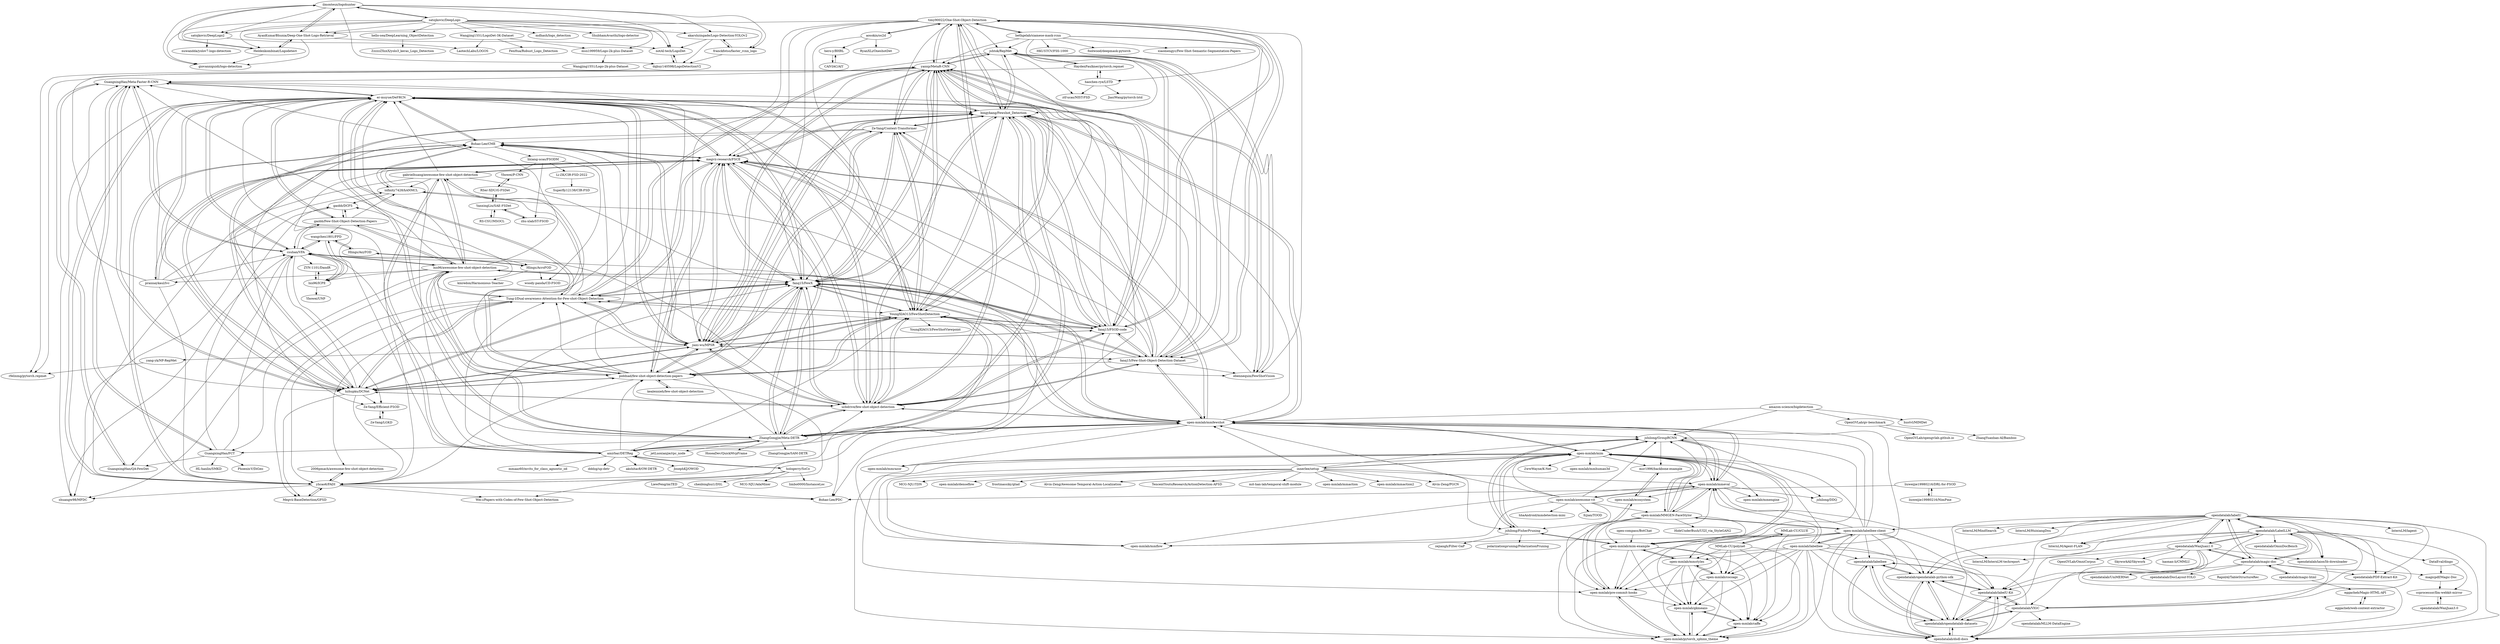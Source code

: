 digraph G {
"ilmonteux/logohunter" -> "AyanKumarBhunia/Deep-One-Shot-Logo-Retrieval"
"ilmonteux/logohunter" -> "satojkovic/DeepLogo2"
"ilmonteux/logohunter" -> "Heldenkombinat/Logodetect"
"ilmonteux/logohunter" -> "satojkovic/DeepLogo"
"ilmonteux/logohunter" -> "akarshzingade/Logo-Detection-YOLOv2"
"ilmonteux/logohunter" -> "notAI-tech/LogoDet"
"ilmonteux/logohunter" -> "dqhuy140598/LogoDetectionV2"
"ilmonteux/logohunter" -> "franckfotso/faster_rcnn_logo"
"ilmonteux/logohunter" -> "giovanniguidi/logo-detection"
"HaydenFaulkner/pytorch.repmet" -> "rfelixmg/pytorch.repmet"
"HaydenFaulkner/pytorch.repmet" -> "jshtok/RepMet"
"HaydenFaulkner/pytorch.repmet" -> "haochen-rye/LSTD"
"hello-sea/DeepLearning_ObjectDetection" -> "ZzzzzZXxxX/yolo3_keras_Logo_Detection"
"bethgelab/siamese-mask-rcnn" -> "yanxp/MetaR-CNN"
"bethgelab/siamese-mask-rcnn" -> "timy90022/One-Shot-Object-Detection"
"bethgelab/siamese-mask-rcnn" -> "fanq15/Few-Shot-Object-Detection-Dataset"
"bethgelab/siamese-mask-rcnn" -> "HKUSTCV/FSS-1000" ["e"=1]
"bethgelab/siamese-mask-rcnn" -> "bingykang/Fewshot_Detection"
"bethgelab/siamese-mask-rcnn" -> "haochen-rye/LSTD"
"bethgelab/siamese-mask-rcnn" -> "foolwood/deepmask-pytorch" ["e"=1]
"bethgelab/siamese-mask-rcnn" -> "xiaomengyc/Few-Shot-Semantic-Segmentation-Papers" ["e"=1]
"bethgelab/siamese-mask-rcnn" -> "jshtok/RepMet"
"akarshzingade/Logo-Detection-YOLOv2" -> "franckfotso/faster_rcnn_logo"
"akarshzingade/Logo-Detection-YOLOv2" -> "dqhuy140598/LogoDetectionV2"
"akarshzingade/Logo-Detection-YOLOv2" -> "notAI-tech/LogoDet"
"haochen-rye/LSTD" -> "JiasiWang/pytorch-lstd"
"haochen-rye/LSTD" -> "HaydenFaulkner/pytorch.repmet"
"haochen-rye/LSTD" -> "ztf-ucas/NIST-FSD"
"AyanKumarBhunia/Deep-One-Shot-Logo-Retrieval" -> "giovanniguidi/logo-detection"
"AyanKumarBhunia/Deep-One-Shot-Logo-Retrieval" -> "Heldenkombinat/Logodetect"
"AyanKumarBhunia/Deep-One-Shot-Logo-Retrieval" -> "ilmonteux/logohunter"
"AyanKumarBhunia/Deep-One-Shot-Logo-Retrieval" -> "notAI-tech/LogoDet"
"jshtok/RepMet" -> "HaydenFaulkner/pytorch.repmet"
"jshtok/RepMet" -> "fanq15/Few-Shot-Object-Detection-Dataset"
"jshtok/RepMet" -> "yanxp/MetaR-CNN"
"jshtok/RepMet" -> "ebennequin/FewShotVision"
"jshtok/RepMet" -> "bingykang/Fewshot_Detection"
"jshtok/RepMet" -> "rfelixmg/pytorch.repmet"
"jshtok/RepMet" -> "fanq15/FSOD-code"
"jshtok/RepMet" -> "ztf-ucas/NIST-FSD"
"Wangjing1551/LogoDet-3K-Dataset" -> "LaotechLabs/LOGOS"
"Wangjing1551/LogoDet-3K-Dataset" -> "msn199959/Logo-2k-plus-Dataset"
"Wangjing1551/LogoDet-3K-Dataset" -> "FenHua/Robust_Logo_Detection" ["e"=1]
"ucbdrive/few-shot-object-detection" -> "bingykang/Fewshot_Detection"
"ucbdrive/few-shot-object-detection" -> "megvii-research/FSCE"
"ucbdrive/few-shot-object-detection" -> "fanq15/FewX"
"ucbdrive/few-shot-object-detection" -> "YoungXIAO13/FewShotDetection"
"ucbdrive/few-shot-object-detection" -> "yanxp/MetaR-CNN"
"ucbdrive/few-shot-object-detection" -> "er-muyue/DeFRCN"
"ucbdrive/few-shot-object-detection" -> "fanq15/Few-Shot-Object-Detection-Dataset"
"ucbdrive/few-shot-object-detection" -> "ZhangGongjie/Meta-DETR"
"ucbdrive/few-shot-object-detection" -> "open-mmlab/mmfewshot"
"ucbdrive/few-shot-object-detection" -> "fanq15/FSOD-code"
"ucbdrive/few-shot-object-detection" -> "jiaxi-wu/MPSR"
"ucbdrive/few-shot-object-detection" -> "hzhupku/DCNet"
"ucbdrive/few-shot-object-detection" -> "piddnad/few-shot-object-detection-papers"
"ucbdrive/few-shot-object-detection" -> "timy90022/One-Shot-Object-Detection"
"ucbdrive/few-shot-object-detection" -> "csuhan/VFA"
"Heldenkombinat/Logodetect" -> "AyanKumarBhunia/Deep-One-Shot-Logo-Retrieval"
"Heldenkombinat/Logodetect" -> "giovanniguidi/logo-detection"
"Heldenkombinat/Logodetect" -> "ilmonteux/logohunter"
"fanq15/Few-Shot-Object-Detection-Dataset" -> "fanq15/FSOD-code"
"fanq15/Few-Shot-Object-Detection-Dataset" -> "bingykang/Fewshot_Detection"
"fanq15/Few-Shot-Object-Detection-Dataset" -> "fanq15/FewX"
"fanq15/Few-Shot-Object-Detection-Dataset" -> "yanxp/MetaR-CNN"
"fanq15/Few-Shot-Object-Detection-Dataset" -> "jshtok/RepMet"
"fanq15/Few-Shot-Object-Detection-Dataset" -> "jiaxi-wu/MPSR"
"fanq15/Few-Shot-Object-Detection-Dataset" -> "ucbdrive/few-shot-object-detection"
"fanq15/Few-Shot-Object-Detection-Dataset" -> "timy90022/One-Shot-Object-Detection"
"fanq15/Few-Shot-Object-Detection-Dataset" -> "YoungXIAO13/FewShotDetection"
"fanq15/Few-Shot-Object-Detection-Dataset" -> "megvii-research/FSCE"
"fanq15/Few-Shot-Object-Detection-Dataset" -> "er-muyue/DeFRCN"
"fanq15/Few-Shot-Object-Detection-Dataset" -> "Ze-Yang/Context-Transformer"
"fanq15/Few-Shot-Object-Detection-Dataset" -> "piddnad/few-shot-object-detection-papers"
"fanq15/Few-Shot-Object-Detection-Dataset" -> "open-mmlab/mmfewshot"
"fanq15/Few-Shot-Object-Detection-Dataset" -> "ebennequin/FewShotVision"
"bingykang/Fewshot_Detection" -> "ucbdrive/few-shot-object-detection"
"bingykang/Fewshot_Detection" -> "fanq15/Few-Shot-Object-Detection-Dataset"
"bingykang/Fewshot_Detection" -> "yanxp/MetaR-CNN"
"bingykang/Fewshot_Detection" -> "fanq15/FewX"
"bingykang/Fewshot_Detection" -> "fanq15/FSOD-code"
"bingykang/Fewshot_Detection" -> "jiaxi-wu/MPSR"
"bingykang/Fewshot_Detection" -> "YoungXIAO13/FewShotDetection"
"bingykang/Fewshot_Detection" -> "megvii-research/FSCE"
"bingykang/Fewshot_Detection" -> "er-muyue/DeFRCN"
"bingykang/Fewshot_Detection" -> "Ze-Yang/Context-Transformer"
"bingykang/Fewshot_Detection" -> "jshtok/RepMet"
"bingykang/Fewshot_Detection" -> "hzhupku/DCNet"
"bingykang/Fewshot_Detection" -> "timy90022/One-Shot-Object-Detection"
"bingykang/Fewshot_Detection" -> "ZhangGongjie/Meta-DETR"
"bingykang/Fewshot_Detection" -> "open-mmlab/mmfewshot"
"fanq15/FewX" -> "fanq15/FSOD-code"
"fanq15/FewX" -> "fanq15/Few-Shot-Object-Detection-Dataset"
"fanq15/FewX" -> "YoungXIAO13/FewShotDetection"
"fanq15/FewX" -> "bingykang/Fewshot_Detection"
"fanq15/FewX" -> "ucbdrive/few-shot-object-detection"
"fanq15/FewX" -> "ZhangGongjie/Meta-DETR"
"fanq15/FewX" -> "jiaxi-wu/MPSR"
"fanq15/FewX" -> "yanxp/MetaR-CNN"
"fanq15/FewX" -> "megvii-research/FSCE"
"fanq15/FewX" -> "er-muyue/DeFRCN"
"fanq15/FewX" -> "Tung-I/Dual-awareness-Attention-for-Few-shot-Object-Detection"
"fanq15/FewX" -> "hzhupku/DCNet"
"fanq15/FewX" -> "piddnad/few-shot-object-detection-papers"
"fanq15/FewX" -> "open-mmlab/mmfewshot"
"fanq15/FewX" -> "Ze-Yang/Context-Transformer"
"timy90022/One-Shot-Object-Detection" -> "aosokin/os2d"
"timy90022/One-Shot-Object-Detection" -> "yanxp/MetaR-CNN"
"timy90022/One-Shot-Object-Detection" -> "fanq15/Few-Shot-Object-Detection-Dataset"
"timy90022/One-Shot-Object-Detection" -> "bingykang/Fewshot_Detection"
"timy90022/One-Shot-Object-Detection" -> "fanq15/FSOD-code"
"timy90022/One-Shot-Object-Detection" -> "ucbdrive/few-shot-object-detection"
"timy90022/One-Shot-Object-Detection" -> "fanq15/FewX"
"timy90022/One-Shot-Object-Detection" -> "jshtok/RepMet"
"timy90022/One-Shot-Object-Detection" -> "jiaxi-wu/MPSR"
"timy90022/One-Shot-Object-Detection" -> "AyanKumarBhunia/Deep-One-Shot-Logo-Retrieval"
"timy90022/One-Shot-Object-Detection" -> "YoungXIAO13/FewShotDetection"
"timy90022/One-Shot-Object-Detection" -> "bethgelab/siamese-mask-rcnn"
"timy90022/One-Shot-Object-Detection" -> "megvii-research/FSCE"
"timy90022/One-Shot-Object-Detection" -> "Ze-Yang/Context-Transformer"
"timy90022/One-Shot-Object-Detection" -> "ebennequin/FewShotVision"
"msn199959/Logo-2k-plus-Dataset" -> "Wangjing1551/Logo-2k-plus-Dataset"
"YoungXIAO13/FewShotDetection" -> "jiaxi-wu/MPSR"
"YoungXIAO13/FewShotDetection" -> "fanq15/FewX"
"YoungXIAO13/FewShotDetection" -> "yanxp/MetaR-CNN"
"YoungXIAO13/FewShotDetection" -> "YoungXIAO13/FewShotViewpoint" ["e"=1]
"YoungXIAO13/FewShotDetection" -> "hzhupku/DCNet"
"YoungXIAO13/FewShotDetection" -> "ucbdrive/few-shot-object-detection"
"YoungXIAO13/FewShotDetection" -> "bingykang/Fewshot_Detection"
"YoungXIAO13/FewShotDetection" -> "er-muyue/DeFRCN"
"YoungXIAO13/FewShotDetection" -> "Tung-I/Dual-awareness-Attention-for-Few-shot-Object-Detection"
"YoungXIAO13/FewShotDetection" -> "fanq15/FSOD-code"
"YoungXIAO13/FewShotDetection" -> "piddnad/few-shot-object-detection-papers"
"YoungXIAO13/FewShotDetection" -> "megvii-research/FSCE"
"YoungXIAO13/FewShotDetection" -> "Ze-Yang/Context-Transformer"
"YoungXIAO13/FewShotDetection" -> "yhcao6/FADI"
"YoungXIAO13/FewShotDetection" -> "ZhangGongjie/Meta-DETR"
"innerlee/setup" -> "open-mmlab/denseflow" ["e"=1]
"innerlee/setup" -> "open-mmlab/mim"
"innerlee/setup" -> "open-mmlab/mmaction" ["e"=1]
"innerlee/setup" -> "jshilong/FisherPruning"
"innerlee/setup" -> "open-mmlab/mmeval"
"innerlee/setup" -> "open-mmlab/mmaction2" ["e"=1]
"innerlee/setup" -> "jshilong/GroupRCNN"
"innerlee/setup" -> "Alvin-Zeng/PGCN" ["e"=1]
"innerlee/setup" -> "MCG-NJU/TDN" ["e"=1]
"innerlee/setup" -> "open-mmlab/mmfewshot"
"innerlee/setup" -> "open-mmlab/mmflow" ["e"=1]
"innerlee/setup" -> "frostinassiky/gtad" ["e"=1]
"innerlee/setup" -> "Alvin-Zeng/Awesome-Temporal-Action-Localization" ["e"=1]
"innerlee/setup" -> "TencentYoutuResearch/ActionDetection-AFSD" ["e"=1]
"innerlee/setup" -> "mit-han-lab/temporal-shift-module" ["e"=1]
"ebennequin/FewShotVision" -> "jshtok/RepMet"
"ebennequin/FewShotVision" -> "yanxp/MetaR-CNN"
"ebennequin/FewShotVision" -> "bingykang/Fewshot_Detection"
"aosokin/os2d" -> "timy90022/One-Shot-Object-Detection"
"aosokin/os2d" -> "RyanXLi/OneshotDet"
"aosokin/os2d" -> "hero-y/BHRL"
"aosokin/os2d" -> "fanq15/FewX"
"Ze-Yang/Efficient-FSOD" -> "Ze-Yang/LGKD"
"fanq15/FSOD-code" -> "fanq15/Few-Shot-Object-Detection-Dataset"
"fanq15/FSOD-code" -> "fanq15/FewX"
"fanq15/FSOD-code" -> "bingykang/Fewshot_Detection"
"fanq15/FSOD-code" -> "jiaxi-wu/MPSR"
"fanq15/FSOD-code" -> "YoungXIAO13/FewShotDetection"
"fanq15/FSOD-code" -> "yanxp/MetaR-CNN"
"fanq15/FSOD-code" -> "ucbdrive/few-shot-object-detection"
"fanq15/FSOD-code" -> "Ze-Yang/Context-Transformer"
"fanq15/FSOD-code" -> "jshtok/RepMet"
"fanq15/FSOD-code" -> "timy90022/One-Shot-Object-Detection"
"fanq15/FSOD-code" -> "megvii-research/FSCE"
"fanq15/FSOD-code" -> "Tung-I/Dual-awareness-Attention-for-Few-shot-Object-Detection"
"fanq15/FSOD-code" -> "ebennequin/FewShotVision"
"fanq15/FSOD-code" -> "er-muyue/DeFRCN"
"notAI-tech/LogoDet" -> "dqhuy140598/LogoDetectionV2"
"Ze-Yang/Context-Transformer" -> "jiaxi-wu/MPSR"
"Ze-Yang/Context-Transformer" -> "Ze-Yang/Efficient-FSOD"
"Ze-Yang/Context-Transformer" -> "YoungXIAO13/FewShotDetection"
"Ze-Yang/Context-Transformer" -> "yanxp/MetaR-CNN"
"Ze-Yang/Context-Transformer" -> "bingykang/Fewshot_Detection"
"Ze-Yang/Context-Transformer" -> "fanq15/FSOD-code"
"Ze-Yang/Context-Transformer" -> "piddnad/few-shot-object-detection-papers"
"Ze-Yang/Context-Transformer" -> "fanq15/FewX"
"Ze-Yang/Context-Transformer" -> "Bohao-Lee/CME"
"yanxp/MetaR-CNN" -> "bingykang/Fewshot_Detection"
"yanxp/MetaR-CNN" -> "jiaxi-wu/MPSR"
"yanxp/MetaR-CNN" -> "YoungXIAO13/FewShotDetection"
"yanxp/MetaR-CNN" -> "fanq15/Few-Shot-Object-Detection-Dataset"
"yanxp/MetaR-CNN" -> "fanq15/FewX"
"yanxp/MetaR-CNN" -> "jshtok/RepMet"
"yanxp/MetaR-CNN" -> "ucbdrive/few-shot-object-detection"
"yanxp/MetaR-CNN" -> "Ze-Yang/Context-Transformer"
"yanxp/MetaR-CNN" -> "timy90022/One-Shot-Object-Detection"
"yanxp/MetaR-CNN" -> "fanq15/FSOD-code"
"yanxp/MetaR-CNN" -> "Tung-I/Dual-awareness-Attention-for-Few-shot-Object-Detection"
"yanxp/MetaR-CNN" -> "ebennequin/FewShotVision"
"yanxp/MetaR-CNN" -> "megvii-research/FSCE"
"yanxp/MetaR-CNN" -> "hzhupku/DCNet"
"yanxp/MetaR-CNN" -> "GuangxingHan/Meta-Faster-R-CNN"
"jiaxi-wu/MPSR" -> "Bohao-Lee/CME"
"jiaxi-wu/MPSR" -> "YoungXIAO13/FewShotDetection"
"jiaxi-wu/MPSR" -> "Ze-Yang/Context-Transformer"
"jiaxi-wu/MPSR" -> "yanxp/MetaR-CNN"
"jiaxi-wu/MPSR" -> "er-muyue/DeFRCN"
"jiaxi-wu/MPSR" -> "Tung-I/Dual-awareness-Attention-for-Few-shot-Object-Detection"
"jiaxi-wu/MPSR" -> "bingykang/Fewshot_Detection"
"jiaxi-wu/MPSR" -> "fanq15/FSOD-code"
"jiaxi-wu/MPSR" -> "hzhupku/DCNet"
"jiaxi-wu/MPSR" -> "fanq15/FewX"
"jiaxi-wu/MPSR" -> "megvii-research/FSCE"
"jiaxi-wu/MPSR" -> "fanq15/Few-Shot-Object-Detection-Dataset"
"jiaxi-wu/MPSR" -> "piddnad/few-shot-object-detection-papers"
"jiaxi-wu/MPSR" -> "ucbdrive/few-shot-object-detection"
"jiaxi-wu/MPSR" -> "yang-yk/NP-RepMet"
"open-mmlab/caffe" -> "open-mmlab/gkmeans"
"open-mmlab/caffe" -> "open-mmlab/pytorch_sphinx_theme"
"dqhuy140598/LogoDetectionV2" -> "notAI-tech/LogoDet"
"open-mmlab/cocoapi" -> "open-mmlab/gkmeans"
"open-mmlab/cocoapi" -> "open-mmlab/pytorch_sphinx_theme"
"open-mmlab/cocoapi" -> "open-mmlab/caffe"
"open-mmlab/cocoapi" -> "open-mmlab/mmstyles"
"open-mmlab/cocoapi" -> "open-mmlab/pre-commit-hooks"
"ZhangGongjie/Meta-DETR" -> "er-muyue/DeFRCN"
"ZhangGongjie/Meta-DETR" -> "fanq15/FewX"
"ZhangGongjie/Meta-DETR" -> "megvii-research/FSCE"
"ZhangGongjie/Meta-DETR" -> "ucbdrive/few-shot-object-detection"
"ZhangGongjie/Meta-DETR" -> "HoseaDev/QuickMvpFrame" ["e"=1]
"ZhangGongjie/Meta-DETR" -> "YoungXIAO13/FewShotDetection"
"ZhangGongjie/Meta-DETR" -> "ZhangGongjie/SAM-DETR" ["e"=1]
"ZhangGongjie/Meta-DETR" -> "lxn96/awesome-few-shot-object-detection"
"ZhangGongjie/Meta-DETR" -> "jetLuoxianjie/rpc_node" ["e"=1]
"ZhangGongjie/Meta-DETR" -> "GuangxingHan/FCT"
"ZhangGongjie/Meta-DETR" -> "bingykang/Fewshot_Detection"
"ZhangGongjie/Meta-DETR" -> "Tung-I/Dual-awareness-Attention-for-Few-shot-Object-Detection"
"ZhangGongjie/Meta-DETR" -> "open-mmlab/mmfewshot"
"ZhangGongjie/Meta-DETR" -> "csuhan/VFA"
"ZhangGongjie/Meta-DETR" -> "amirbar/DETReg"
"satojkovic/DeepLogo" -> "ilmonteux/logohunter"
"satojkovic/DeepLogo" -> "akarshzingade/Logo-Detection-YOLOv2"
"satojkovic/DeepLogo" -> "mdhash/logo_detection"
"satojkovic/DeepLogo" -> "satojkovic/DeepLogo2"
"satojkovic/DeepLogo" -> "franckfotso/faster_rcnn_logo"
"satojkovic/DeepLogo" -> "Wangjing1551/LogoDet-3K-Dataset"
"satojkovic/DeepLogo" -> "Heldenkombinat/Logodetect"
"satojkovic/DeepLogo" -> "AyanKumarBhunia/Deep-One-Shot-Logo-Retrieval"
"satojkovic/DeepLogo" -> "msn199959/Logo-2k-plus-Dataset"
"satojkovic/DeepLogo" -> "ShubhamAvasthi/logo-detector"
"satojkovic/DeepLogo" -> "hello-sea/DeepLearning_ObjectDetection"
"satojkovic/DeepLogo" -> "notAI-tech/LogoDet"
"satojkovic/DeepLogo" -> "giovanniguidi/logo-detection"
"jshilong/FisherPruning" -> "open-mmlab/mim-example"
"jshilong/FisherPruning" -> "jshilong/GroupRCNN"
"jshilong/FisherPruning" -> "open-mmlab/mim"
"jshilong/FisherPruning" -> "zejiangh/Filter-GaP"
"jshilong/FisherPruning" -> "polarizationpruning/PolarizationPruning" ["e"=1]
"megvii-research/FSCE" -> "er-muyue/DeFRCN"
"megvii-research/FSCE" -> "hzhupku/DCNet"
"megvii-research/FSCE" -> "ucbdrive/few-shot-object-detection"
"megvii-research/FSCE" -> "Bohao-Lee/CME"
"megvii-research/FSCE" -> "fanq15/FewX"
"megvii-research/FSCE" -> "jiaxi-wu/MPSR"
"megvii-research/FSCE" -> "piddnad/few-shot-object-detection-papers"
"megvii-research/FSCE" -> "bingykang/Fewshot_Detection"
"megvii-research/FSCE" -> "Tung-I/Dual-awareness-Attention-for-Few-shot-Object-Detection"
"megvii-research/FSCE" -> "yhcao6/FADI"
"megvii-research/FSCE" -> "open-mmlab/mmfewshot"
"megvii-research/FSCE" -> "ZhangGongjie/Meta-DETR"
"megvii-research/FSCE" -> "YoungXIAO13/FewShotDetection"
"megvii-research/FSCE" -> "prannaykaul/lvc"
"megvii-research/FSCE" -> "gabrielhuang/awesome-few-shot-object-detection"
"amirbar/DETReg" -> "er-muyue/DeFRCN"
"amirbar/DETReg" -> "gabrielhuang/awesome-few-shot-object-detection"
"amirbar/DETReg" -> "hologerry/SoCo"
"amirbar/DETReg" -> "ZhangGongjie/Meta-DETR"
"amirbar/DETReg" -> "megvii-research/FSCE"
"amirbar/DETReg" -> "mmaaz60/mvits_for_class_agnostic_od" ["e"=1]
"amirbar/DETReg" -> "dddzg/up-detr" ["e"=1]
"amirbar/DETReg" -> "fanq15/FewX"
"amirbar/DETReg" -> "Tung-I/Dual-awareness-Attention-for-Few-shot-Object-Detection"
"amirbar/DETReg" -> "piddnad/few-shot-object-detection-papers"
"amirbar/DETReg" -> "akshitac8/OW-DETR" ["e"=1]
"amirbar/DETReg" -> "JosephKJ/OWOD" ["e"=1]
"amirbar/DETReg" -> "ucbdrive/few-shot-object-detection"
"amirbar/DETReg" -> "open-mmlab/mmfewshot"
"amirbar/DETReg" -> "YoungXIAO13/FewShotDetection"
"open-mmlab/mim" -> "jshilong/FisherPruning"
"open-mmlab/mim" -> "open-mmlab/mim-example"
"open-mmlab/mim" -> "open-mmlab/mmfewshot"
"open-mmlab/mim" -> "open-mmlab/mmeval"
"open-mmlab/mim" -> "jshilong/GroupRCNN"
"open-mmlab/mim" -> "open-mmlab/mmflow" ["e"=1]
"open-mmlab/mim" -> "open-mmlab/MMGEN-FaceStylor"
"open-mmlab/mim" -> "open-mmlab/pre-commit-hooks"
"open-mmlab/mim" -> "ZwwWayne/K-Net" ["e"=1]
"open-mmlab/mim" -> "open-mmlab/mmhuman3d" ["e"=1]
"open-mmlab/mim" -> "open-mmlab/mmengine" ["e"=1]
"open-mmlab/mim" -> "open-mmlab/pytorch_sphinx_theme"
"open-mmlab/mim" -> "open-mmlab/mmrazor" ["e"=1]
"open-mmlab/mim" -> "mzr1996/backbone-example"
"open-mmlab/mim" -> "innerlee/setup"
"er-muyue/DeFRCN" -> "megvii-research/FSCE"
"er-muyue/DeFRCN" -> "Tung-I/Dual-awareness-Attention-for-Few-shot-Object-Detection"
"er-muyue/DeFRCN" -> "yhcao6/FADI"
"er-muyue/DeFRCN" -> "Bohao-Lee/CME"
"er-muyue/DeFRCN" -> "jiaxi-wu/MPSR"
"er-muyue/DeFRCN" -> "csuhan/VFA"
"er-muyue/DeFRCN" -> "hzhupku/DCNet"
"er-muyue/DeFRCN" -> "ZhangGongjie/Meta-DETR"
"er-muyue/DeFRCN" -> "fanq15/FewX"
"er-muyue/DeFRCN" -> "YoungXIAO13/FewShotDetection"
"er-muyue/DeFRCN" -> "gaobb/Few-Shot-Object-Detection-Papers"
"er-muyue/DeFRCN" -> "shuangw98/MFDC"
"er-muyue/DeFRCN" -> "GuangxingHan/Meta-Faster-R-CNN"
"er-muyue/DeFRCN" -> "bingykang/Fewshot_Detection"
"er-muyue/DeFRCN" -> "ucbdrive/few-shot-object-detection"
"Megvii-BaseDetection/GFSD" -> "yhcao6/FADI"
"Bohao-Lee/CME" -> "jiaxi-wu/MPSR"
"Bohao-Lee/CME" -> "er-muyue/DeFRCN"
"Bohao-Lee/CME" -> "yhcao6/FADI"
"Bohao-Lee/CME" -> "hzhupku/DCNet"
"Bohao-Lee/CME" -> "infinity7428/hANMCL"
"Bohao-Lee/CME" -> "megvii-research/FSCE"
"Bohao-Lee/CME" -> "lixiang-ucas/FSODM"
"lixiang-ucas/FSODM" -> "Li-ZK/CIR-FSD-2022"
"lixiang-ucas/FSODM" -> "Ybowei/P-CNN"
"lixiang-ucas/FSODM" -> "woody-panda/CD-FSOD"
"lixiang-ucas/FSODM" -> "zhu-xlab/ST-FSOD"
"yang-yk/NP-RepMet" -> "rfelixmg/pytorch.repmet"
"satojkovic/DeepLogo2" -> "LaotechLabs/LOGOS"
"satojkovic/DeepLogo2" -> "nuwandda/yolov7-logo-detection"
"hzhupku/DCNet" -> "megvii-research/FSCE"
"hzhupku/DCNet" -> "YoungXIAO13/FewShotDetection"
"hzhupku/DCNet" -> "er-muyue/DeFRCN"
"hzhupku/DCNet" -> "Bohao-Lee/CME"
"hzhupku/DCNet" -> "Tung-I/Dual-awareness-Attention-for-Few-shot-Object-Detection"
"hzhupku/DCNet" -> "jiaxi-wu/MPSR"
"hzhupku/DCNet" -> "GuangxingHan/Meta-Faster-R-CNN"
"hzhupku/DCNet" -> "fanq15/FewX"
"hzhupku/DCNet" -> "yhcao6/FADI"
"hzhupku/DCNet" -> "bingykang/Fewshot_Detection"
"hzhupku/DCNet" -> "piddnad/few-shot-object-detection-papers"
"hzhupku/DCNet" -> "Megvii-BaseDetection/GFSD"
"hzhupku/DCNet" -> "csuhan/VFA"
"hzhupku/DCNet" -> "ucbdrive/few-shot-object-detection"
"hzhupku/DCNet" -> "Ze-Yang/Efficient-FSOD"
"Tung-I/Dual-awareness-Attention-for-Few-shot-Object-Detection" -> "er-muyue/DeFRCN"
"Tung-I/Dual-awareness-Attention-for-Few-shot-Object-Detection" -> "jiaxi-wu/MPSR"
"Tung-I/Dual-awareness-Attention-for-Few-shot-Object-Detection" -> "hzhupku/DCNet"
"Tung-I/Dual-awareness-Attention-for-Few-shot-Object-Detection" -> "infinity7428/hANMCL"
"Tung-I/Dual-awareness-Attention-for-Few-shot-Object-Detection" -> "YoungXIAO13/FewShotDetection"
"Tung-I/Dual-awareness-Attention-for-Few-shot-Object-Detection" -> "Bohao-Lee/CME"
"Tung-I/Dual-awareness-Attention-for-Few-shot-Object-Detection" -> "megvii-research/FSCE"
"Tung-I/Dual-awareness-Attention-for-Few-shot-Object-Detection" -> "fanq15/FewX"
"Tung-I/Dual-awareness-Attention-for-Few-shot-Object-Detection" -> "GuangxingHan/Meta-Faster-R-CNN"
"Tung-I/Dual-awareness-Attention-for-Few-shot-Object-Detection" -> "yhcao6/FADI"
"Tung-I/Dual-awareness-Attention-for-Few-shot-Object-Detection" -> "2006pmach/awesome-few-shot-object-detection"
"Tung-I/Dual-awareness-Attention-for-Few-shot-Object-Detection" -> "yanxp/MetaR-CNN"
"Tung-I/Dual-awareness-Attention-for-Few-shot-Object-Detection" -> "Megvii-BaseDetection/GFSD"
"Ybowei/P-CNN" -> "RSer-XDU/G-FSDet"
"piddnad/few-shot-object-detection-papers" -> "kealennieh/few-shot-object-detection"
"piddnad/few-shot-object-detection-papers" -> "megvii-research/FSCE"
"piddnad/few-shot-object-detection-papers" -> "lxn96/awesome-few-shot-object-detection"
"piddnad/few-shot-object-detection-papers" -> "YoungXIAO13/FewShotDetection"
"piddnad/few-shot-object-detection-papers" -> "gabrielhuang/awesome-few-shot-object-detection"
"piddnad/few-shot-object-detection-papers" -> "yhcao6/FADI"
"piddnad/few-shot-object-detection-papers" -> "er-muyue/DeFRCN"
"piddnad/few-shot-object-detection-papers" -> "Bohao-Lee/CME"
"piddnad/few-shot-object-detection-papers" -> "hzhupku/DCNet"
"piddnad/few-shot-object-detection-papers" -> "jiaxi-wu/MPSR"
"piddnad/few-shot-object-detection-papers" -> "fanq15/FewX"
"piddnad/few-shot-object-detection-papers" -> "Ze-Yang/Context-Transformer"
"piddnad/few-shot-object-detection-papers" -> "Wei-i/Papers-with-Codes-of-Few-Shot-Object-Detection"
"piddnad/few-shot-object-detection-papers" -> "GuangxingHan/Meta-Faster-R-CNN"
"piddnad/few-shot-object-detection-papers" -> "Tung-I/Dual-awareness-Attention-for-Few-shot-Object-Detection"
"open-mmlab/mim-example" -> "open-mmlab/pytorch_sphinx_theme"
"open-mmlab/mim-example" -> "open-mmlab/pre-commit-hooks"
"open-mmlab/mim-example" -> "open-mmlab/mmstyles"
"open-mmlab/mim-example" -> "open-mmlab/gkmeans"
"open-mmlab/mim-example" -> "jshilong/FisherPruning"
"open-mmlab/mim-example" -> "open-mmlab/cocoapi"
"open-mmlab/mim-example" -> "open-mmlab/caffe"
"open-mmlab/mim-example" -> "open-mmlab/mim"
"liuweijie19980216/DRL-for-FSOD" -> "liuweijie19980216/NimPme"
"liuweijie19980216/DRL-for-FSOD" -> "Bohao-Lee/PDC"
"kealennieh/few-shot-object-detection" -> "piddnad/few-shot-object-detection-papers"
"open-mmlab/gkmeans" -> "open-mmlab/caffe"
"open-mmlab/gkmeans" -> "open-mmlab/pytorch_sphinx_theme"
"open-mmlab/mmfewshot" -> "open-mmlab/mim"
"open-mmlab/mmfewshot" -> "megvii-research/FSCE"
"open-mmlab/mmfewshot" -> "ucbdrive/few-shot-object-detection"
"open-mmlab/mmfewshot" -> "er-muyue/DeFRCN"
"open-mmlab/mmfewshot" -> "fanq15/FewX"
"open-mmlab/mmfewshot" -> "ZhangGongjie/Meta-DETR"
"open-mmlab/mmfewshot" -> "open-mmlab/mmflow" ["e"=1]
"open-mmlab/mmfewshot" -> "open-mmlab/mmeval"
"open-mmlab/mmfewshot" -> "csuhan/VFA"
"open-mmlab/mmfewshot" -> "lxn96/awesome-few-shot-object-detection"
"open-mmlab/mmfewshot" -> "open-mmlab/mmrazor" ["e"=1]
"open-mmlab/mmfewshot" -> "bingykang/Fewshot_Detection"
"open-mmlab/mmfewshot" -> "jshilong/GroupRCNN"
"open-mmlab/mmfewshot" -> "fanq15/Few-Shot-Object-Detection-Dataset"
"open-mmlab/mmfewshot" -> "yhcao6/FADI"
"open-mmlab/labelbee-client" -> "open-mmlab/labelbee"
"open-mmlab/labelbee-client" -> "opendatalab/opendatalab-python-sdk"
"open-mmlab/labelbee-client" -> "opendatalab/labelU-Kit"
"open-mmlab/labelbee-client" -> "opendatalab/dsdl-docs"
"open-mmlab/labelbee-client" -> "open-mmlab/MMGEN-FaceStylor"
"open-mmlab/labelbee-client" -> "open-mmlab/mmfewshot"
"open-mmlab/labelbee-client" -> "open-mmlab/mim"
"open-mmlab/labelbee-client" -> "opendatalab/opendatalab-datasets"
"open-mmlab/labelbee-client" -> "open-mmlab/pytorch_sphinx_theme"
"open-mmlab/labelbee-client" -> "open-mmlab/pre-commit-hooks"
"open-mmlab/labelbee-client" -> "opendatalab/labelbee"
"open-mmlab/labelbee-client" -> "open-mmlab/mmeval"
"open-mmlab/labelbee-client" -> "open-mmlab/mmflow" ["e"=1]
"open-mmlab/labelbee-client" -> "open-mmlab/cocoapi"
"open-mmlab/labelbee-client" -> "jshilong/GroupRCNN"
"GuangxingHan/Meta-Faster-R-CNN" -> "GuangxingHan/QA-FewDet"
"GuangxingHan/Meta-Faster-R-CNN" -> "GuangxingHan/FCT"
"GuangxingHan/Meta-Faster-R-CNN" -> "csuhan/VFA"
"GuangxingHan/Meta-Faster-R-CNN" -> "er-muyue/DeFRCN"
"GuangxingHan/Meta-Faster-R-CNN" -> "hzhupku/DCNet"
"GuangxingHan/Meta-Faster-R-CNN" -> "Bohao-Lee/PDC"
"open-mmlab/MMGEN-FaceStylor" -> "open-mmlab/pre-commit-hooks"
"open-mmlab/MMGEN-FaceStylor" -> "open-mmlab/mim-example"
"open-mmlab/MMGEN-FaceStylor" -> "open-mmlab/mim"
"open-mmlab/MMGEN-FaceStylor" -> "open-mmlab/labelbee-client"
"open-mmlab/MMGEN-FaceStylor" -> "open-mmlab/pytorch_sphinx_theme"
"open-mmlab/MMGEN-FaceStylor" -> "HideUnderBush/UI2I_via_StyleGAN2" ["e"=1]
"open-mmlab/MMGEN-FaceStylor" -> "open-mmlab/mmeval"
"open-mmlab/MMGEN-FaceStylor" -> "jshilong/FisherPruning"
"open-mmlab/MMGEN-FaceStylor" -> "open-mmlab/mmfewshot"
"open-mmlab/MMGEN-FaceStylor" -> "jshilong/GroupRCNN"
"open-mmlab/awesome-vit" -> "jshilong/GroupRCNN"
"open-mmlab/awesome-vit" -> "open-mmlab/mmeval"
"open-mmlab/awesome-vit" -> "open-mmlab/mmfewshot"
"open-mmlab/awesome-vit" -> "open-mmlab/mim"
"open-mmlab/awesome-vit" -> "open-mmlab/pre-commit-hooks"
"open-mmlab/awesome-vit" -> "fcjian/TOOD" ["e"=1]
"open-mmlab/awesome-vit" -> "hhaAndroid/mmdetection-mini" ["e"=1]
"open-mmlab/awesome-vit" -> "open-mmlab/MMGEN-FaceStylor"
"open-mmlab/awesome-vit" -> "open-mmlab/mmflow" ["e"=1]
"MMLab-CU/CLUE" -> "open-mmlab/gkmeans"
"MMLab-CU/CLUE" -> "open-mmlab/mmstyles"
"MMLab-CU/CLUE" -> "open-mmlab/caffe"
"MMLab-CU/CLUE" -> "MMLab-CU/polynet"
"amazon-science/bigdetection" -> "open-mmlab/mmfewshot"
"amazon-science/bigdetection" -> "hustvl/MIMDet" ["e"=1]
"amazon-science/bigdetection" -> "OpenGVLab/gv-benchmark"
"amazon-science/bigdetection" -> "jshilong/GroupRCNN"
"OpenGVLab/gv-benchmark" -> "OpenGVLab/opengvlab.github.io"
"OpenGVLab/gv-benchmark" -> "ZhangYuanhan-AI/Bamboo" ["e"=1]
"jshilong/GroupRCNN" -> "jshilong/FisherPruning"
"jshilong/GroupRCNN" -> "open-mmlab/mmeval"
"jshilong/GroupRCNN" -> "open-mmlab/mim-example"
"jshilong/GroupRCNN" -> "jshilong/DDQ" ["e"=1]
"jshilong/GroupRCNN" -> "mzr1996/backbone-example"
"jshilong/GroupRCNN" -> "open-mmlab/mim"
"gabrielhuang/awesome-few-shot-object-detection" -> "lxn96/awesome-few-shot-object-detection"
"gabrielhuang/awesome-few-shot-object-detection" -> "piddnad/few-shot-object-detection-papers"
"gabrielhuang/awesome-few-shot-object-detection" -> "er-muyue/DeFRCN"
"gabrielhuang/awesome-few-shot-object-detection" -> "infinity7428/hANMCL"
"gabrielhuang/awesome-few-shot-object-detection" -> "yhcao6/FADI"
"gabrielhuang/awesome-few-shot-object-detection" -> "megvii-research/FSCE"
"gabrielhuang/awesome-few-shot-object-detection" -> "amirbar/DETReg"
"gabrielhuang/awesome-few-shot-object-detection" -> "fanq15/FewX"
"open-mmlab/labelbee" -> "open-mmlab/labelbee-client"
"open-mmlab/labelbee" -> "opendatalab/dsdl-docs"
"open-mmlab/labelbee" -> "open-mmlab/pytorch_sphinx_theme"
"open-mmlab/labelbee" -> "open-mmlab/pre-commit-hooks"
"open-mmlab/labelbee" -> "opendatalab/opendatalab-python-sdk"
"open-mmlab/labelbee" -> "opendatalab/labelU-Kit"
"open-mmlab/labelbee" -> "opendatalab/opendatalab-datasets"
"open-mmlab/labelbee" -> "opendatalab/labelbee"
"open-mmlab/labelbee" -> "open-mmlab/mmstyles"
"open-mmlab/labelbee" -> "open-mmlab/mim"
"open-mmlab/labelbee" -> "open-mmlab/cocoapi"
"open-mmlab/labelbee" -> "open-mmlab/mmfewshot"
"open-mmlab/labelbee" -> "open-mmlab/gkmeans"
"open-mmlab/labelbee" -> "open-mmlab/caffe"
"open-mmlab/labelbee" -> "open-mmlab/mmeval"
"hologerry/SoCo" -> "amirbar/DETReg"
"hologerry/SoCo" -> "limbo0000/InstanceLoc" ["e"=1]
"hologerry/SoCo" -> "yhcao6/FADI"
"hologerry/SoCo" -> "chenbinghui1/DSL" ["e"=1]
"hologerry/SoCo" -> "MCG-NJU/AdaMixer" ["e"=1]
"prannaykaul/lvc" -> "yhcao6/FADI"
"prannaykaul/lvc" -> "er-muyue/DeFRCN"
"prannaykaul/lvc" -> "csuhan/VFA"
"prannaykaul/lvc" -> "megvii-research/FSCE"
"prannaykaul/lvc" -> "GuangxingHan/Meta-Faster-R-CNN"
"prannaykaul/lvc" -> "infinity7428/hANMCL"
"GuangxingHan/QA-FewDet" -> "GuangxingHan/Meta-Faster-R-CNN"
"lxn96/awesome-few-shot-object-detection" -> "gaobb/Few-Shot-Object-Detection-Papers"
"lxn96/awesome-few-shot-object-detection" -> "csuhan/VFA"
"lxn96/awesome-few-shot-object-detection" -> "piddnad/few-shot-object-detection-papers"
"lxn96/awesome-few-shot-object-detection" -> "gabrielhuang/awesome-few-shot-object-detection"
"lxn96/awesome-few-shot-object-detection" -> "er-muyue/DeFRCN"
"lxn96/awesome-few-shot-object-detection" -> "ZhangGongjie/Meta-DETR"
"lxn96/awesome-few-shot-object-detection" -> "GuangxingHan/Meta-Faster-R-CNN"
"lxn96/awesome-few-shot-object-detection" -> "shuangw98/MFDC"
"lxn96/awesome-few-shot-object-detection" -> "Tung-I/Dual-awareness-Attention-for-Few-shot-Object-Detection"
"lxn96/awesome-few-shot-object-detection" -> "lxn96/ICPE"
"lxn96/awesome-few-shot-object-detection" -> "open-mmlab/mmfewshot"
"lxn96/awesome-few-shot-object-detection" -> "GuangxingHan/FCT"
"lxn96/awesome-few-shot-object-detection" -> "gaobb/DCFS"
"lxn96/awesome-few-shot-object-detection" -> "fanq15/FewX"
"lxn96/awesome-few-shot-object-detection" -> "prannaykaul/lvc"
"hero-y/BHRL" -> "CAIVIAC/AIT"
"CAIVIAC/AIT" -> "hero-y/BHRL"
"open-mmlab/pre-commit-hooks" -> "open-mmlab/pytorch_sphinx_theme"
"open-mmlab/pre-commit-hooks" -> "open-mmlab/gkmeans"
"open-mmlab/pre-commit-hooks" -> "open-mmlab/ecosystem"
"yhcao6/FADI" -> "er-muyue/DeFRCN"
"yhcao6/FADI" -> "2006pmach/awesome-few-shot-object-detection"
"yhcao6/FADI" -> "shuangw98/MFDC"
"yhcao6/FADI" -> "Megvii-BaseDetection/GFSD"
"yhcao6/FADI" -> "Bohao-Lee/CME"
"yhcao6/FADI" -> "Wei-i/Papers-with-Codes-of-Few-Shot-Object-Detection"
"yhcao6/FADI" -> "Bohao-Lee/PDC"
"mzr1996/backbone-example" -> "open-mmlab/ecosystem"
"2006pmach/awesome-few-shot-object-detection" -> "yhcao6/FADI"
"open-mmlab/pytorch_sphinx_theme" -> "open-mmlab/pre-commit-hooks"
"open-mmlab/pytorch_sphinx_theme" -> "open-mmlab/gkmeans"
"open-mmlab/pytorch_sphinx_theme" -> "open-mmlab/caffe"
"liuweijie19980216/NimPme" -> "liuweijie19980216/DRL-for-FSOD"
"opendatalab/labelU" -> "opendatalab/LabelLLM"
"opendatalab/labelU" -> "opendatalab/WanJuan1.0"
"opendatalab/labelU" -> "opendatalab/magic-doc"
"opendatalab/labelU" -> "opendatalab/labelU-Kit"
"opendatalab/labelU" -> "opendatalab/PDF-Extract-Kit" ["e"=1]
"opendatalab/labelU" -> "opendatalab/opendatalab-python-sdk"
"opendatalab/labelU" -> "opendatalab/opendatalab-datasets"
"opendatalab/labelU" -> "opendatalab/dsdl-docs"
"opendatalab/labelU" -> "opendatalab/VIGC"
"opendatalab/labelU" -> "InternLM/lagent" ["e"=1]
"opendatalab/labelU" -> "InternLM/MindSearch" ["e"=1]
"opendatalab/labelU" -> "InternLM/Agent-FLAN" ["e"=1]
"opendatalab/labelU" -> "opendatalab/laion5b-downloader"
"opendatalab/labelU" -> "InternLM/HuixiangDou" ["e"=1]
"opendatalab/labelU" -> "open-mmlab/labelbee-client"
"opendatalab/laion5b-downloader" -> "opendatalab/VIGC"
"gaobb/Few-Shot-Object-Detection-Papers" -> "lxn96/awesome-few-shot-object-detection"
"gaobb/Few-Shot-Object-Detection-Papers" -> "gaobb/DCFS"
"gaobb/Few-Shot-Object-Detection-Papers" -> "csuhan/VFA"
"gaobb/Few-Shot-Object-Detection-Papers" -> "er-muyue/DeFRCN"
"gaobb/Few-Shot-Object-Detection-Papers" -> "infinity7428/hANMCL"
"gaobb/Few-Shot-Object-Detection-Papers" -> "Hlings/AcroFOD"
"gaobb/Few-Shot-Object-Detection-Papers" -> "wangchen1801/FPD"
"GuangxingHan/FCT" -> "GuangxingHan/Meta-Faster-R-CNN"
"GuangxingHan/FCT" -> "GuangxingHan/QA-FewDet"
"GuangxingHan/FCT" -> "Phoenix-V/DiGeo"
"GuangxingHan/FCT" -> "csuhan/VFA"
"GuangxingHan/FCT" -> "gaobb/DCFS"
"GuangxingHan/FCT" -> "HL-hanlin/SMKD" ["e"=1]
"csuhan/VFA" -> "lxn96/ICPE"
"csuhan/VFA" -> "wangchen1801/FPD"
"csuhan/VFA" -> "GuangxingHan/Meta-Faster-R-CNN"
"csuhan/VFA" -> "lxn96/awesome-few-shot-object-detection"
"csuhan/VFA" -> "gaobb/Few-Shot-Object-Detection-Papers"
"csuhan/VFA" -> "er-muyue/DeFRCN"
"csuhan/VFA" -> "shuangw98/MFDC"
"csuhan/VFA" -> "ZYN-1101/DandR"
"csuhan/VFA" -> "GuangxingHan/QA-FewDet"
"csuhan/VFA" -> "Ze-Yang/Efficient-FSOD"
"lxn96/ICPE" -> "ZYN-1101/DandR"
"lxn96/ICPE" -> "csuhan/VFA"
"lxn96/ICPE" -> "wangchen1801/FPD"
"lxn96/ICPE" -> "Ybowei/UNP" ["e"=1]
"opendatalab/dsdl-docs" -> "opendatalab/opendatalab-python-sdk"
"opendatalab/dsdl-docs" -> "opendatalab/labelbee"
"opendatalab/dsdl-docs" -> "opendatalab/labelU-Kit"
"opendatalab/dsdl-docs" -> "opendatalab/opendatalab-datasets"
"opendatalab/opendatalab-python-sdk" -> "opendatalab/dsdl-docs"
"opendatalab/opendatalab-python-sdk" -> "opendatalab/labelbee"
"opendatalab/opendatalab-python-sdk" -> "opendatalab/opendatalab-datasets"
"opendatalab/opendatalab-python-sdk" -> "opendatalab/labelU-Kit"
"opendatalab/opendatalab-datasets" -> "opendatalab/dsdl-docs"
"opendatalab/opendatalab-datasets" -> "opendatalab/opendatalab-python-sdk"
"opendatalab/opendatalab-datasets" -> "opendatalab/labelbee"
"opendatalab/opendatalab-datasets" -> "opendatalab/labelU-Kit"
"opendatalab/opendatalab-datasets" -> "opendatalab/VIGC"
"opendatalab/labelU-Kit" -> "opendatalab/dsdl-docs"
"opendatalab/labelU-Kit" -> "opendatalab/opendatalab-python-sdk"
"opendatalab/labelU-Kit" -> "opendatalab/labelbee"
"opendatalab/labelU-Kit" -> "opendatalab/opendatalab-datasets"
"opendatalab/labelU-Kit" -> "opendatalab/VIGC"
"opendatalab/labelbee" -> "opendatalab/dsdl-docs"
"opendatalab/labelbee" -> "opendatalab/opendatalab-python-sdk"
"opendatalab/labelbee" -> "opendatalab/opendatalab-datasets"
"open-mmlab/mmeval" -> "jshilong/GroupRCNN"
"open-mmlab/mmeval" -> "open-mmlab/mim"
"open-mmlab/mmeval" -> "open-mmlab/mmfewshot"
"open-mmlab/mmeval" -> "open-mmlab/ecosystem"
"open-mmlab/mmeval" -> "open-mmlab/mmengine" ["e"=1]
"open-mmlab/mmeval" -> "open-mmlab/mmflow" ["e"=1]
"open-mmlab/mmeval" -> "jshilong/DDQ" ["e"=1]
"open-mmlab/mmeval" -> "open-mmlab/MMGEN-FaceStylor"
"open-mmlab/mmeval" -> "InternLM/InternLM-techreport" ["e"=1]
"open-mmlab/mmeval" -> "open-mmlab/awesome-vit"
"open-mmlab/mmeval" -> "open-mmlab/mim-example"
"Hlings/AcroFOD" -> "Hlings/AsyFOD"
"Hlings/AcroFOD" -> "woody-panda/CD-FSOD"
"Hlings/AcroFOD" -> "kinredon/Harmonious-Teacher" ["e"=1]
"infinity7428/hANMCL" -> "gaobb/DCFS"
"infinity7428/hANMCL" -> "Bohao-Lee/PDC"
"infinity7428/hANMCL" -> "Bohao-Lee/CME"
"open-mmlab/ecosystem" -> "open-mmlab/pre-commit-hooks"
"open-mmlab/ecosystem" -> "mzr1996/backbone-example"
"LiewFeng/imTED" -> "Bohao-Lee/PDC"
"RSer-XDU/G-FSDet" -> "YanxingLiu/SAE-FSDet"
"RSer-XDU/G-FSDet" -> "Ybowei/P-CNN"
"open-mmlab/mmstyles" -> "open-mmlab/gkmeans"
"open-mmlab/mmstyles" -> "open-mmlab/pytorch_sphinx_theme"
"open-mmlab/mmstyles" -> "open-mmlab/pre-commit-hooks"
"open-mmlab/mmstyles" -> "open-mmlab/caffe"
"open-mmlab/mmstyles" -> "open-mmlab/cocoapi"
"open-mmlab/mmstyles" -> "open-mmlab/mim-example"
"ZYN-1101/DandR" -> "lxn96/ICPE"
"Li-ZK/CIR-FSD-2022" -> "Superfly12138/CIR-FSD"
"open-compass/BotChat" -> "open-mmlab/mim-example"
"wangchen1801/FPD" -> "lxn96/ICPE"
"wangchen1801/FPD" -> "csuhan/VFA"
"wangchen1801/FPD" -> "Hlings/AsyFOD"
"opendatalab/WanJuan1.0" -> "opendatalab/magic-doc"
"opendatalab/WanJuan1.0" -> "opendatalab/LabelLLM"
"opendatalab/WanJuan1.0" -> "opendatalab/labelU"
"opendatalab/WanJuan1.0" -> "opendatalab/VIGC"
"opendatalab/WanJuan1.0" -> "opendatalab/laion5b-downloader"
"opendatalab/WanJuan1.0" -> "haonan-li/CMMLU" ["e"=1]
"opendatalab/WanJuan1.0" -> "InternLM/InternLM-techreport" ["e"=1]
"opendatalab/WanJuan1.0" -> "OpenGVLab/OmniCorpus" ["e"=1]
"opendatalab/WanJuan1.0" -> "SkyworkAI/Skywork" ["e"=1]
"opendatalab/WanJuan1.0" -> "opendatalab/dsdl-docs"
"opendatalab/WanJuan1.0" -> "opendatalab/labelU-Kit"
"opendatalab/VIGC" -> "opendatalab/dsdl-docs"
"opendatalab/VIGC" -> "opendatalab/opendatalab-python-sdk"
"opendatalab/VIGC" -> "opendatalab/labelU-Kit"
"opendatalab/VIGC" -> "opendatalab/opendatalab-datasets"
"opendatalab/VIGC" -> "opendatalab/labelbee"
"opendatalab/VIGC" -> "opendatalab/MLLM-DataEngine"
"Hlings/AsyFOD" -> "Hlings/AcroFOD"
"Hlings/AsyFOD" -> "wangchen1801/FPD"
"gaobb/DCFS" -> "gaobb/Few-Shot-Object-Detection-Papers"
"gaobb/DCFS" -> "shuangw98/MFDC"
"Ze-Yang/LGKD" -> "Ze-Yang/Efficient-FSOD"
"zhu-xlab/ST-FSOD" -> "YanxingLiu/SAE-FSDet"
"RS-CSU/MSOCL" -> "YanxingLiu/SAE-FSDet"
"YanxingLiu/SAE-FSDet" -> "RS-CSU/MSOCL"
"YanxingLiu/SAE-FSDet" -> "RSer-XDU/G-FSDet"
"YanxingLiu/SAE-FSDet" -> "zhu-xlab/ST-FSOD"
"opendatalab/LabelLLM" -> "opendatalab/labelU"
"opendatalab/LabelLLM" -> "opendatalab/WanJuan1.0"
"opendatalab/LabelLLM" -> "opendatalab/magic-doc"
"opendatalab/LabelLLM" -> "opendatalab/labelU-Kit"
"opendatalab/LabelLLM" -> "opendatalab/PDF-Extract-Kit" ["e"=1]
"opendatalab/LabelLLM" -> "opendatalab/opendatalab-python-sdk"
"opendatalab/LabelLLM" -> "opendatalab/opendatalab-datasets"
"opendatalab/LabelLLM" -> "opendatalab/VIGC"
"opendatalab/LabelLLM" -> "opendatalab/laion5b-downloader"
"opendatalab/LabelLLM" -> "DataEval/dingo"
"opendatalab/LabelLLM" -> "opendatalab/dsdl-docs"
"opendatalab/LabelLLM" -> "InternLM/Agent-FLAN" ["e"=1]
"opendatalab/LabelLLM" -> "opendatalab/OmniDocBench" ["e"=1]
"opendatalab/magic-html" -> "opendatalab/magic-doc"
"opendatalab/magic-html" -> "eggacheb/Magic-HTML-API"
"opendatalab/magic-doc" -> "opendatalab/WanJuan1.0"
"opendatalab/magic-doc" -> "opendatalab/LabelLLM"
"opendatalab/magic-doc" -> "opendatalab/magic-html"
"opendatalab/magic-doc" -> "opendatalab/labelU"
"opendatalab/magic-doc" -> "opendatalab/PDF-Extract-Kit" ["e"=1]
"opendatalab/magic-doc" -> "magicpdf/Magic-Doc"
"opendatalab/magic-doc" -> "opendatalab/UniMERNet" ["e"=1]
"opendatalab/magic-doc" -> "opendatalab/DocLayout-YOLO" ["e"=1]
"opendatalab/magic-doc" -> "RapidAI/TableStructureRec" ["e"=1]
"magicpdf/Magic-Doc" -> "ccprocessor/llm-webkit-mirror"
"MMLab-CU/polynet" -> "open-mmlab/gkmeans"
"MMLab-CU/polynet" -> "open-mmlab/mmstyles"
"MMLab-CU/polynet" -> "open-mmlab/caffe"
"MMLab-CU/polynet" -> "MMLab-CU/CLUE"
"MMLab-CU/polynet" -> "open-mmlab/pytorch_sphinx_theme"
"MMLab-CU/polynet" -> "open-mmlab/cocoapi"
"DataEval/dingo" -> "ccprocessor/llm-webkit-mirror"
"DataEval/dingo" -> "magicpdf/Magic-Doc"
"eggacheb/web-content-extractor" -> "eggacheb/Magic-HTML-API"
"franckfotso/faster_rcnn_logo" -> "dqhuy140598/LogoDetectionV2"
"franckfotso/faster_rcnn_logo" -> "akarshzingade/Logo-Detection-YOLOv2"
"eggacheb/Magic-HTML-API" -> "eggacheb/web-content-extractor"
"ccprocessor/llm-webkit-mirror" -> "opendatalab/WanJuan3.0"
"opendatalab/WanJuan3.0" -> "ccprocessor/llm-webkit-mirror"
"ilmonteux/logohunter" ["l"="49.388,29.178"]
"AyanKumarBhunia/Deep-One-Shot-Logo-Retrieval" ["l"="49.395,29.211"]
"satojkovic/DeepLogo2" ["l"="49.379,29.135"]
"Heldenkombinat/Logodetect" ["l"="49.4,29.191"]
"satojkovic/DeepLogo" ["l"="49.398,29.156"]
"akarshzingade/Logo-Detection-YOLOv2" ["l"="49.361,29.169"]
"notAI-tech/LogoDet" ["l"="49.376,29.188"]
"dqhuy140598/LogoDetectionV2" ["l"="49.361,29.183"]
"franckfotso/faster_rcnn_logo" ["l"="49.372,29.162"]
"giovanniguidi/logo-detection" ["l"="49.409,29.182"]
"HaydenFaulkner/pytorch.repmet" ["l"="49.42,29.297"]
"rfelixmg/pytorch.repmet" ["l"="49.426,29.31"]
"jshtok/RepMet" ["l"="49.415,29.335"]
"haochen-rye/LSTD" ["l"="49.399,29.284"]
"hello-sea/DeepLearning_ObjectDetection" ["l"="49.376,29.116"]
"ZzzzzZXxxX/yolo3_keras_Logo_Detection" ["l"="49.366,29.091"]
"bethgelab/siamese-mask-rcnn" ["l"="49.386,29.324"]
"yanxp/MetaR-CNN" ["l"="49.386,29.362"]
"timy90022/One-Shot-Object-Detection" ["l"="49.403,29.345"]
"fanq15/Few-Shot-Object-Detection-Dataset" ["l"="49.422,29.37"]
"HKUSTCV/FSS-1000" ["l"="62.331,36.494"]
"bingykang/Fewshot_Detection" ["l"="49.406,29.374"]
"foolwood/deepmask-pytorch" ["l"="54.631,33.651"]
"xiaomengyc/Few-Shot-Semantic-Segmentation-Papers" ["l"="62.343,36.528"]
"JiasiWang/pytorch-lstd" ["l"="49.396,29.262"]
"ztf-ucas/NIST-FSD" ["l"="49.402,29.303"]
"ebennequin/FewShotVision" ["l"="49.424,29.349"]
"fanq15/FSOD-code" ["l"="49.4,29.362"]
"Wangjing1551/LogoDet-3K-Dataset" ["l"="49.416,29.117"]
"LaotechLabs/LOGOS" ["l"="49.393,29.109"]
"msn199959/Logo-2k-plus-Dataset" ["l"="49.439,29.128"]
"FenHua/Robust_Logo_Detection" ["l"="52.99,13.633"]
"ucbdrive/few-shot-object-detection" ["l"="49.416,29.395"]
"megvii-research/FSCE" ["l"="49.382,29.389"]
"fanq15/FewX" ["l"="49.4,29.388"]
"YoungXIAO13/FewShotDetection" ["l"="49.392,29.397"]
"er-muyue/DeFRCN" ["l"="49.371,29.388"]
"ZhangGongjie/Meta-DETR" ["l"="49.393,29.414"]
"open-mmlab/mmfewshot" ["l"="49.426,29.431"]
"jiaxi-wu/MPSR" ["l"="49.379,29.374"]
"hzhupku/DCNet" ["l"="49.372,29.399"]
"piddnad/few-shot-object-detection-papers" ["l"="49.378,29.407"]
"csuhan/VFA" ["l"="49.342,29.399"]
"Ze-Yang/Context-Transformer" ["l"="49.389,29.378"]
"Tung-I/Dual-awareness-Attention-for-Few-shot-Object-Detection" ["l"="49.359,29.393"]
"aosokin/os2d" ["l"="49.451,29.334"]
"Wangjing1551/Logo-2k-plus-Dataset" ["l"="49.461,29.112"]
"YoungXIAO13/FewShotViewpoint" ["l"="59.135,15.412"]
"yhcao6/FADI" ["l"="49.355,29.415"]
"innerlee/setup" ["l"="49.449,29.462"]
"open-mmlab/denseflow" ["l"="47.932,34.007"]
"open-mmlab/mim" ["l"="49.476,29.484"]
"open-mmlab/mmaction" ["l"="47.884,33.873"]
"jshilong/FisherPruning" ["l"="49.463,29.505"]
"open-mmlab/mmeval" ["l"="49.474,29.465"]
"open-mmlab/mmaction2" ["l"="47.969,33.787"]
"jshilong/GroupRCNN" ["l"="49.461,29.481"]
"Alvin-Zeng/PGCN" ["l"="47.875,34"]
"MCG-NJU/TDN" ["l"="47.837,33.868"]
"open-mmlab/mmflow" ["l"="65.127,4.101"]
"frostinassiky/gtad" ["l"="47.926,34.024"]
"Alvin-Zeng/Awesome-Temporal-Action-Localization" ["l"="47.939,33.994"]
"TencentYoutuResearch/ActionDetection-AFSD" ["l"="47.967,34.026"]
"mit-han-lab/temporal-shift-module" ["l"="47.901,33.854"]
"RyanXLi/OneshotDet" ["l"="49.483,29.325"]
"hero-y/BHRL" ["l"="49.487,29.303"]
"Ze-Yang/Efficient-FSOD" ["l"="49.364,29.429"]
"Ze-Yang/LGKD" ["l"="49.368,29.457"]
"Bohao-Lee/CME" ["l"="49.352,29.378"]
"GuangxingHan/Meta-Faster-R-CNN" ["l"="49.339,29.409"]
"yang-yk/NP-RepMet" ["l"="49.405,29.321"]
"open-mmlab/caffe" ["l"="49.515,29.525"]
"open-mmlab/gkmeans" ["l"="49.505,29.519"]
"open-mmlab/pytorch_sphinx_theme" ["l"="49.502,29.505"]
"open-mmlab/cocoapi" ["l"="49.514,29.513"]
"open-mmlab/mmstyles" ["l"="49.498,29.521"]
"open-mmlab/pre-commit-hooks" ["l"="49.498,29.494"]
"HoseaDev/QuickMvpFrame" ["l"="-54.432,-13.601"]
"ZhangGongjie/SAM-DETR" ["l"="48.696,30.394"]
"lxn96/awesome-few-shot-object-detection" ["l"="49.355,29.407"]
"jetLuoxianjie/rpc_node" ["l"="-54.467,-13.659"]
"GuangxingHan/FCT" ["l"="49.325,29.43"]
"amirbar/DETReg" ["l"="49.386,29.431"]
"mdhash/logo_detection" ["l"="49.427,29.154"]
"ShubhamAvasthi/logo-detector" ["l"="49.366,29.144"]
"open-mmlab/mim-example" ["l"="49.484,29.508"]
"zejiangh/Filter-GaP" ["l"="49.449,29.536"]
"polarizationpruning/PolarizationPruning" ["l"="52.732,33.317"]
"prannaykaul/lvc" ["l"="49.342,29.384"]
"gabrielhuang/awesome-few-shot-object-detection" ["l"="49.368,29.418"]
"hologerry/SoCo" ["l"="49.352,29.458"]
"mmaaz60/mvits_for_class_agnostic_od" ["l"="48.479,30.325"]
"dddzg/up-detr" ["l"="48.63,30.387"]
"akshitac8/OW-DETR" ["l"="48.43,30.338"]
"JosephKJ/OWOD" ["l"="48.467,30.367"]
"open-mmlab/MMGEN-FaceStylor" ["l"="49.491,29.478"]
"ZwwWayne/K-Net" ["l"="50.751,30.441"]
"open-mmlab/mmhuman3d" ["l"="30.26,28.709"]
"open-mmlab/mmengine" ["l"="50.421,29.903"]
"open-mmlab/mmrazor" ["l"="53.517,33.522"]
"mzr1996/backbone-example" ["l"="49.491,29.458"]
"gaobb/Few-Shot-Object-Detection-Papers" ["l"="49.324,29.383"]
"shuangw98/MFDC" ["l"="49.327,29.409"]
"Megvii-BaseDetection/GFSD" ["l"="49.345,29.429"]
"infinity7428/hANMCL" ["l"="49.328,29.395"]
"lixiang-ucas/FSODM" ["l"="49.269,29.334"]
"Li-ZK/CIR-FSD-2022" ["l"="49.235,29.334"]
"Ybowei/P-CNN" ["l"="49.233,29.315"]
"woody-panda/CD-FSOD" ["l"="49.254,29.349"]
"zhu-xlab/ST-FSOD" ["l"="49.246,29.304"]
"nuwandda/yolov7-logo-detection" ["l"="49.351,29.12"]
"2006pmach/awesome-few-shot-object-detection" ["l"="49.335,29.421"]
"RSer-XDU/G-FSDet" ["l"="49.216,29.303"]
"kealennieh/few-shot-object-detection" ["l"="49.373,29.444"]
"Wei-i/Papers-with-Codes-of-Few-Shot-Object-Detection" ["l"="49.355,29.437"]
"liuweijie19980216/DRL-for-FSOD" ["l"="49.252,29.423"]
"liuweijie19980216/NimPme" ["l"="49.232,29.426"]
"Bohao-Lee/PDC" ["l"="49.298,29.421"]
"open-mmlab/labelbee-client" ["l"="49.527,29.482"]
"open-mmlab/labelbee" ["l"="49.522,29.498"]
"opendatalab/opendatalab-python-sdk" ["l"="49.572,29.492"]
"opendatalab/labelU-Kit" ["l"="49.575,29.514"]
"opendatalab/dsdl-docs" ["l"="49.578,29.502"]
"opendatalab/opendatalab-datasets" ["l"="49.563,29.505"]
"opendatalab/labelbee" ["l"="49.556,29.494"]
"GuangxingHan/QA-FewDet" ["l"="49.314,29.419"]
"HideUnderBush/UI2I_via_StyleGAN2" ["l"="44.79,30.596"]
"open-mmlab/awesome-vit" ["l"="49.444,29.486"]
"fcjian/TOOD" ["l"="50.777,30.322"]
"hhaAndroid/mmdetection-mini" ["l"="50.754,30.168"]
"MMLab-CU/CLUE" ["l"="49.517,29.546"]
"MMLab-CU/polynet" ["l"="49.502,29.537"]
"amazon-science/bigdetection" ["l"="49.403,29.507"]
"hustvl/MIMDet" ["l"="52.886,29.378"]
"OpenGVLab/gv-benchmark" ["l"="49.376,29.551"]
"OpenGVLab/opengvlab.github.io" ["l"="49.364,29.572"]
"ZhangYuanhan-AI/Bamboo" ["l"="50.147,38.365"]
"jshilong/DDQ" ["l"="48.679,30.342"]
"limbo0000/InstanceLoc" ["l"="52.999,29.373"]
"chenbinghui1/DSL" ["l"="51.51,30.237"]
"MCG-NJU/AdaMixer" ["l"="48.696,30.355"]
"lxn96/ICPE" ["l"="49.313,29.394"]
"gaobb/DCFS" ["l"="49.313,29.405"]
"CAIVIAC/AIT" ["l"="49.504,29.29"]
"open-mmlab/ecosystem" ["l"="49.507,29.467"]
"opendatalab/labelU" ["l"="49.607,29.499"]
"opendatalab/LabelLLM" ["l"="49.624,29.518"]
"opendatalab/WanJuan1.0" ["l"="49.607,29.532"]
"opendatalab/magic-doc" ["l"="49.647,29.539"]
"opendatalab/PDF-Extract-Kit" ["l"="40.835,0.064"]
"opendatalab/VIGC" ["l"="49.592,29.507"]
"InternLM/lagent" ["l"="38.82,-1.827"]
"InternLM/MindSearch" ["l"="40.944,0.218"]
"InternLM/Agent-FLAN" ["l"="38.783,-1.81"]
"opendatalab/laion5b-downloader" ["l"="49.636,29.498"]
"InternLM/HuixiangDou" ["l"="38.823,-1.869"]
"Hlings/AcroFOD" ["l"="49.277,29.363"]
"wangchen1801/FPD" ["l"="49.301,29.383"]
"Phoenix-V/DiGeo" ["l"="49.294,29.456"]
"HL-hanlin/SMKD" ["l"="57.895,19.167"]
"ZYN-1101/DandR" ["l"="49.297,29.399"]
"Ybowei/UNP" ["l"="48.195,30.457"]
"InternLM/InternLM-techreport" ["l"="38.794,-1.827"]
"Hlings/AsyFOD" ["l"="49.274,29.378"]
"kinredon/Harmonious-Teacher" ["l"="51.763,30.25"]
"LiewFeng/imTED" ["l"="49.261,29.442"]
"YanxingLiu/SAE-FSDet" ["l"="49.227,29.289"]
"Superfly12138/CIR-FSD" ["l"="49.21,29.335"]
"open-compass/BotChat" ["l"="49.474,29.56"]
"haonan-li/CMMLU" ["l"="39.042,-2.175"]
"OpenGVLab/OmniCorpus" ["l"="47.353,30.225"]
"SkyworkAI/Skywork" ["l"="39.112,-2.154"]
"opendatalab/MLLM-DataEngine" ["l"="49.61,29.47"]
"RS-CSU/MSOCL" ["l"="49.216,29.276"]
"DataEval/dingo" ["l"="49.684,29.515"]
"opendatalab/OmniDocBench" ["l"="46.442,5.941"]
"opendatalab/magic-html" ["l"="49.678,29.572"]
"eggacheb/Magic-HTML-API" ["l"="49.708,29.598"]
"magicpdf/Magic-Doc" ["l"="49.688,29.535"]
"opendatalab/UniMERNet" ["l"="46.499,5.91"]
"opendatalab/DocLayout-YOLO" ["l"="46.421,5.954"]
"RapidAI/TableStructureRec" ["l"="46.448,5.976"]
"ccprocessor/llm-webkit-mirror" ["l"="49.711,29.525"]
"eggacheb/web-content-extractor" ["l"="49.724,29.611"]
"opendatalab/WanJuan3.0" ["l"="49.732,29.525"]
}